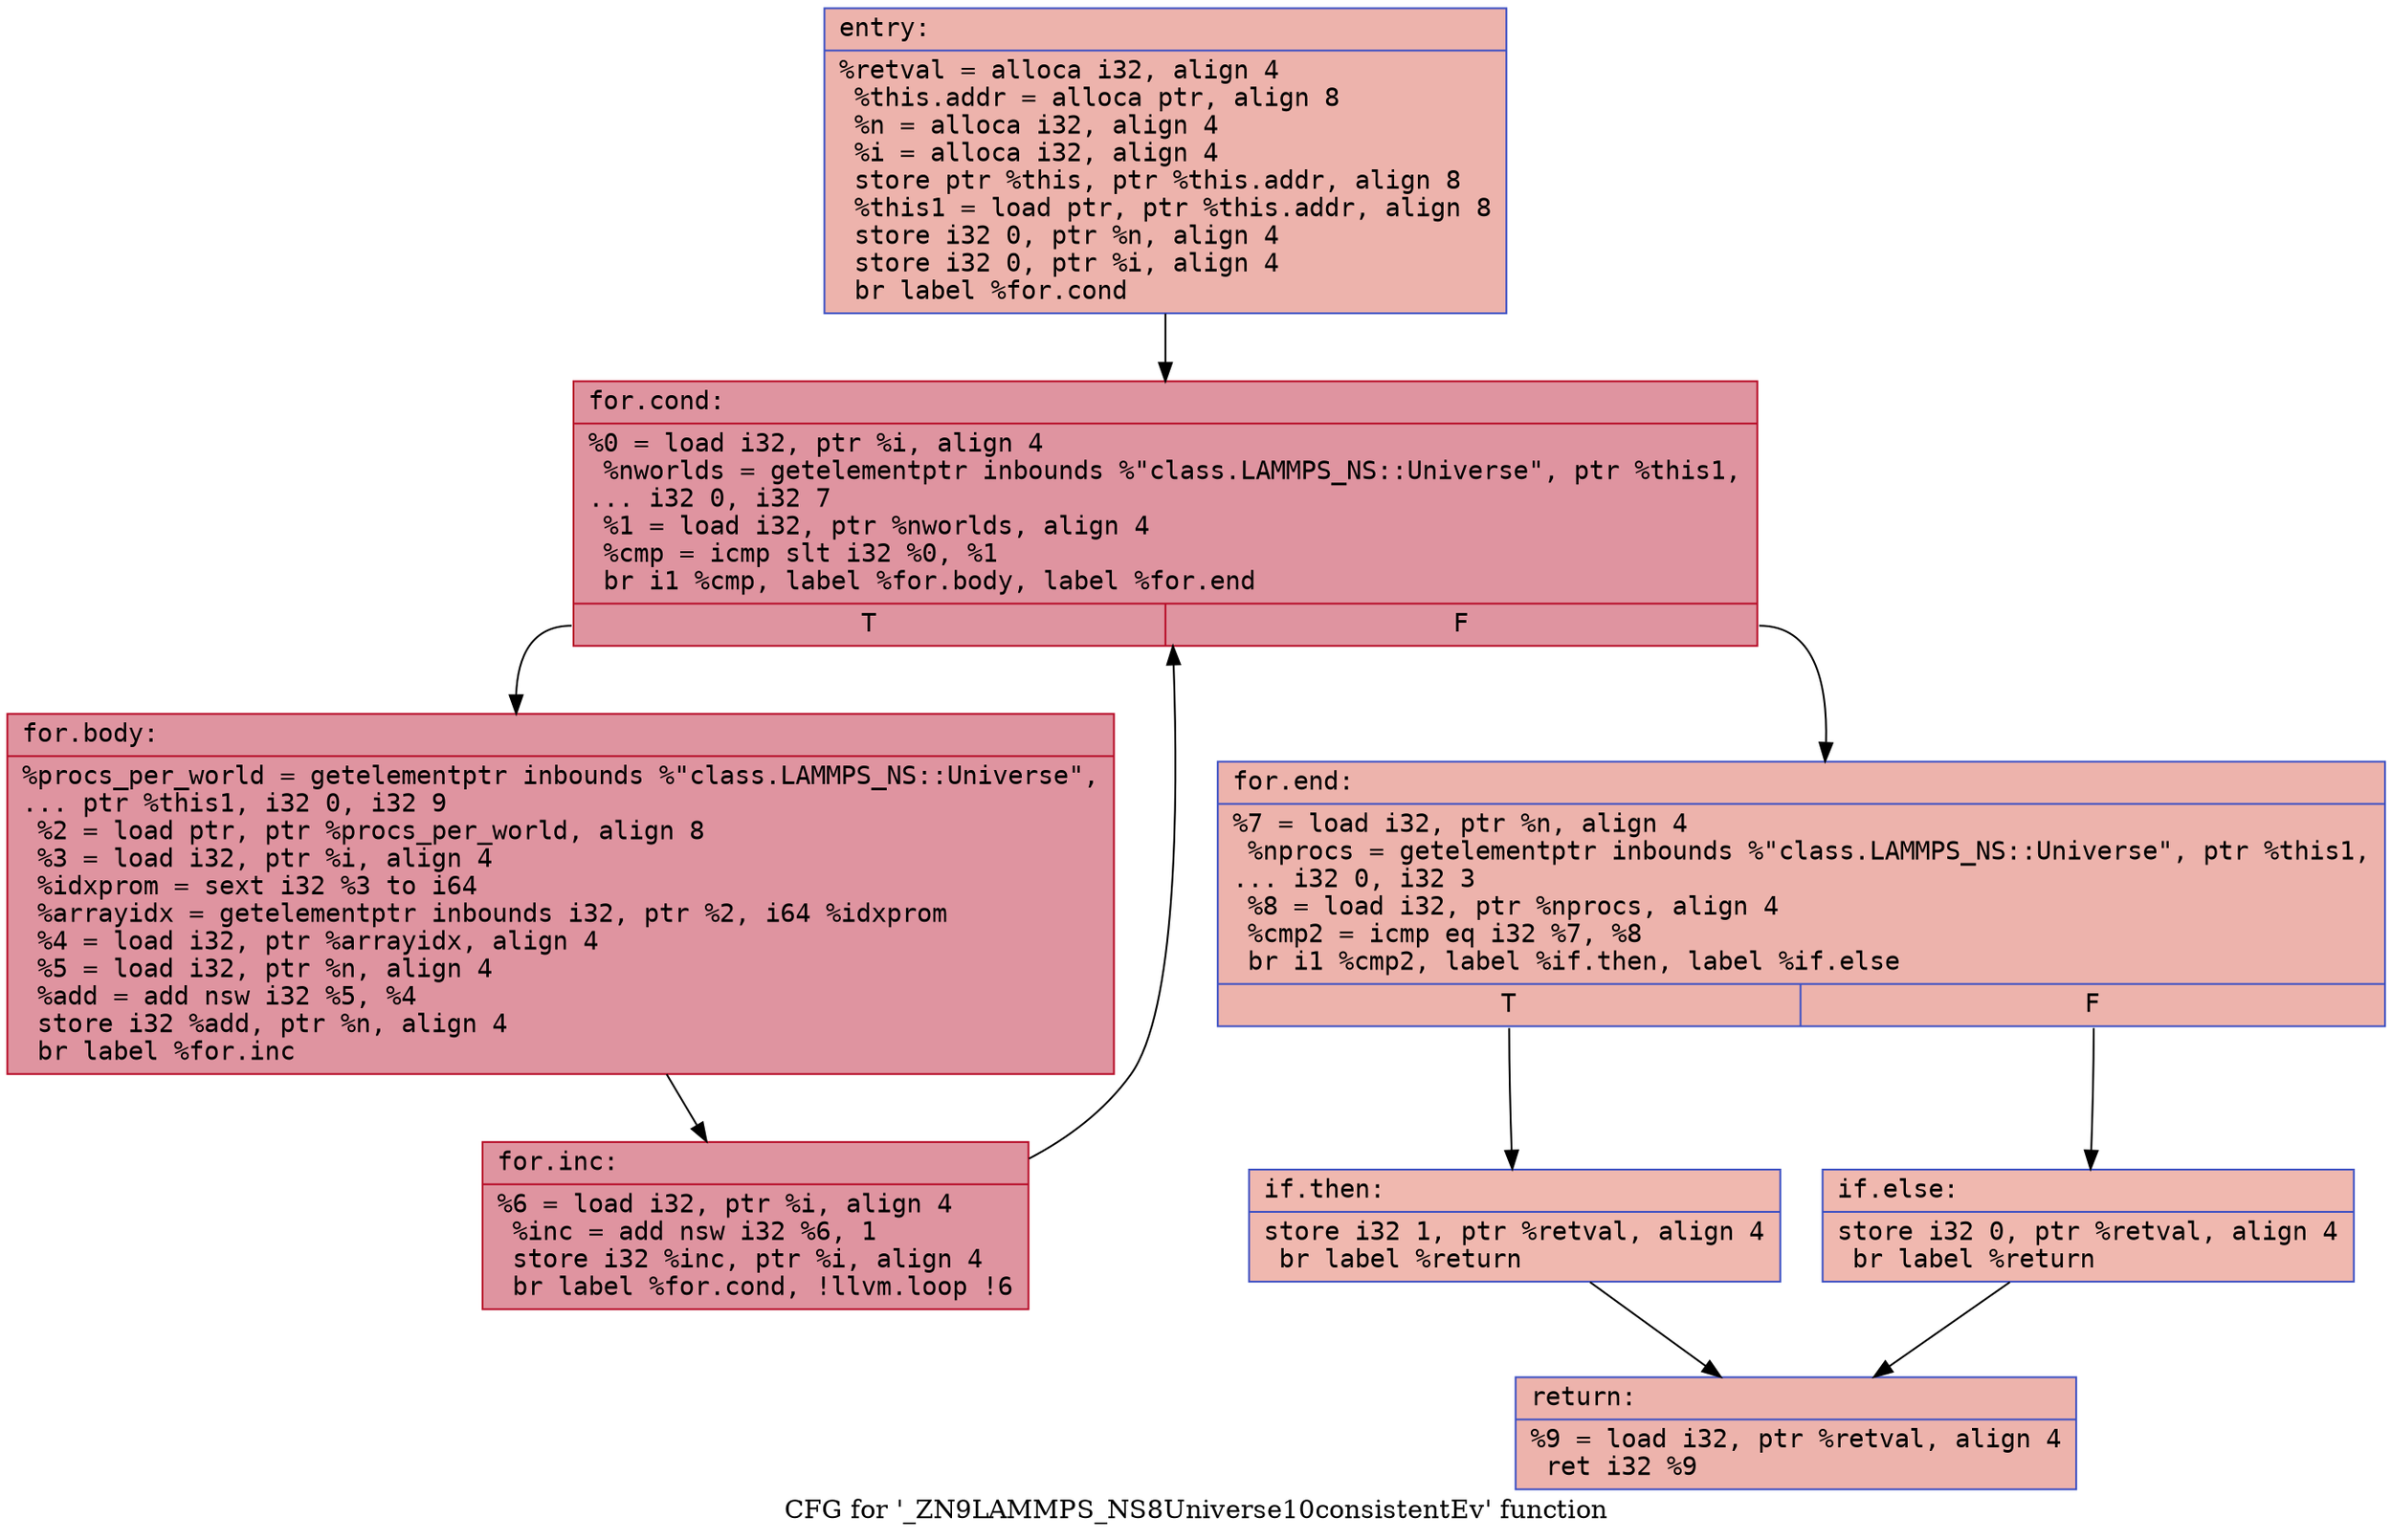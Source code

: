 digraph "CFG for '_ZN9LAMMPS_NS8Universe10consistentEv' function" {
	label="CFG for '_ZN9LAMMPS_NS8Universe10consistentEv' function";

	Node0x558ee7148900 [shape=record,color="#3d50c3ff", style=filled, fillcolor="#d6524470" fontname="Courier",label="{entry:\l|  %retval = alloca i32, align 4\l  %this.addr = alloca ptr, align 8\l  %n = alloca i32, align 4\l  %i = alloca i32, align 4\l  store ptr %this, ptr %this.addr, align 8\l  %this1 = load ptr, ptr %this.addr, align 8\l  store i32 0, ptr %n, align 4\l  store i32 0, ptr %i, align 4\l  br label %for.cond\l}"];
	Node0x558ee7148900 -> Node0x558ee7164640[tooltip="entry -> for.cond\nProbability 100.00%" ];
	Node0x558ee7164640 [shape=record,color="#b70d28ff", style=filled, fillcolor="#b70d2870" fontname="Courier",label="{for.cond:\l|  %0 = load i32, ptr %i, align 4\l  %nworlds = getelementptr inbounds %\"class.LAMMPS_NS::Universe\", ptr %this1,\l... i32 0, i32 7\l  %1 = load i32, ptr %nworlds, align 4\l  %cmp = icmp slt i32 %0, %1\l  br i1 %cmp, label %for.body, label %for.end\l|{<s0>T|<s1>F}}"];
	Node0x558ee7164640:s0 -> Node0x558ee71642b0[tooltip="for.cond -> for.body\nProbability 96.88%" ];
	Node0x558ee7164640:s1 -> Node0x558ee7179c50[tooltip="for.cond -> for.end\nProbability 3.12%" ];
	Node0x558ee71642b0 [shape=record,color="#b70d28ff", style=filled, fillcolor="#b70d2870" fontname="Courier",label="{for.body:\l|  %procs_per_world = getelementptr inbounds %\"class.LAMMPS_NS::Universe\",\l... ptr %this1, i32 0, i32 9\l  %2 = load ptr, ptr %procs_per_world, align 8\l  %3 = load i32, ptr %i, align 4\l  %idxprom = sext i32 %3 to i64\l  %arrayidx = getelementptr inbounds i32, ptr %2, i64 %idxprom\l  %4 = load i32, ptr %arrayidx, align 4\l  %5 = load i32, ptr %n, align 4\l  %add = add nsw i32 %5, %4\l  store i32 %add, ptr %n, align 4\l  br label %for.inc\l}"];
	Node0x558ee71642b0 -> Node0x558ee717a4b0[tooltip="for.body -> for.inc\nProbability 100.00%" ];
	Node0x558ee717a4b0 [shape=record,color="#b70d28ff", style=filled, fillcolor="#b70d2870" fontname="Courier",label="{for.inc:\l|  %6 = load i32, ptr %i, align 4\l  %inc = add nsw i32 %6, 1\l  store i32 %inc, ptr %i, align 4\l  br label %for.cond, !llvm.loop !6\l}"];
	Node0x558ee717a4b0 -> Node0x558ee7164640[tooltip="for.inc -> for.cond\nProbability 100.00%" ];
	Node0x558ee7179c50 [shape=record,color="#3d50c3ff", style=filled, fillcolor="#d6524470" fontname="Courier",label="{for.end:\l|  %7 = load i32, ptr %n, align 4\l  %nprocs = getelementptr inbounds %\"class.LAMMPS_NS::Universe\", ptr %this1,\l... i32 0, i32 3\l  %8 = load i32, ptr %nprocs, align 4\l  %cmp2 = icmp eq i32 %7, %8\l  br i1 %cmp2, label %if.then, label %if.else\l|{<s0>T|<s1>F}}"];
	Node0x558ee7179c50:s0 -> Node0x558ee717ab30[tooltip="for.end -> if.then\nProbability 50.00%" ];
	Node0x558ee7179c50:s1 -> Node0x558ee717aba0[tooltip="for.end -> if.else\nProbability 50.00%" ];
	Node0x558ee717ab30 [shape=record,color="#3d50c3ff", style=filled, fillcolor="#dc5d4a70" fontname="Courier",label="{if.then:\l|  store i32 1, ptr %retval, align 4\l  br label %return\l}"];
	Node0x558ee717ab30 -> Node0x558ee717ad60[tooltip="if.then -> return\nProbability 100.00%" ];
	Node0x558ee717aba0 [shape=record,color="#3d50c3ff", style=filled, fillcolor="#dc5d4a70" fontname="Courier",label="{if.else:\l|  store i32 0, ptr %retval, align 4\l  br label %return\l}"];
	Node0x558ee717aba0 -> Node0x558ee717ad60[tooltip="if.else -> return\nProbability 100.00%" ];
	Node0x558ee717ad60 [shape=record,color="#3d50c3ff", style=filled, fillcolor="#d6524470" fontname="Courier",label="{return:\l|  %9 = load i32, ptr %retval, align 4\l  ret i32 %9\l}"];
}
